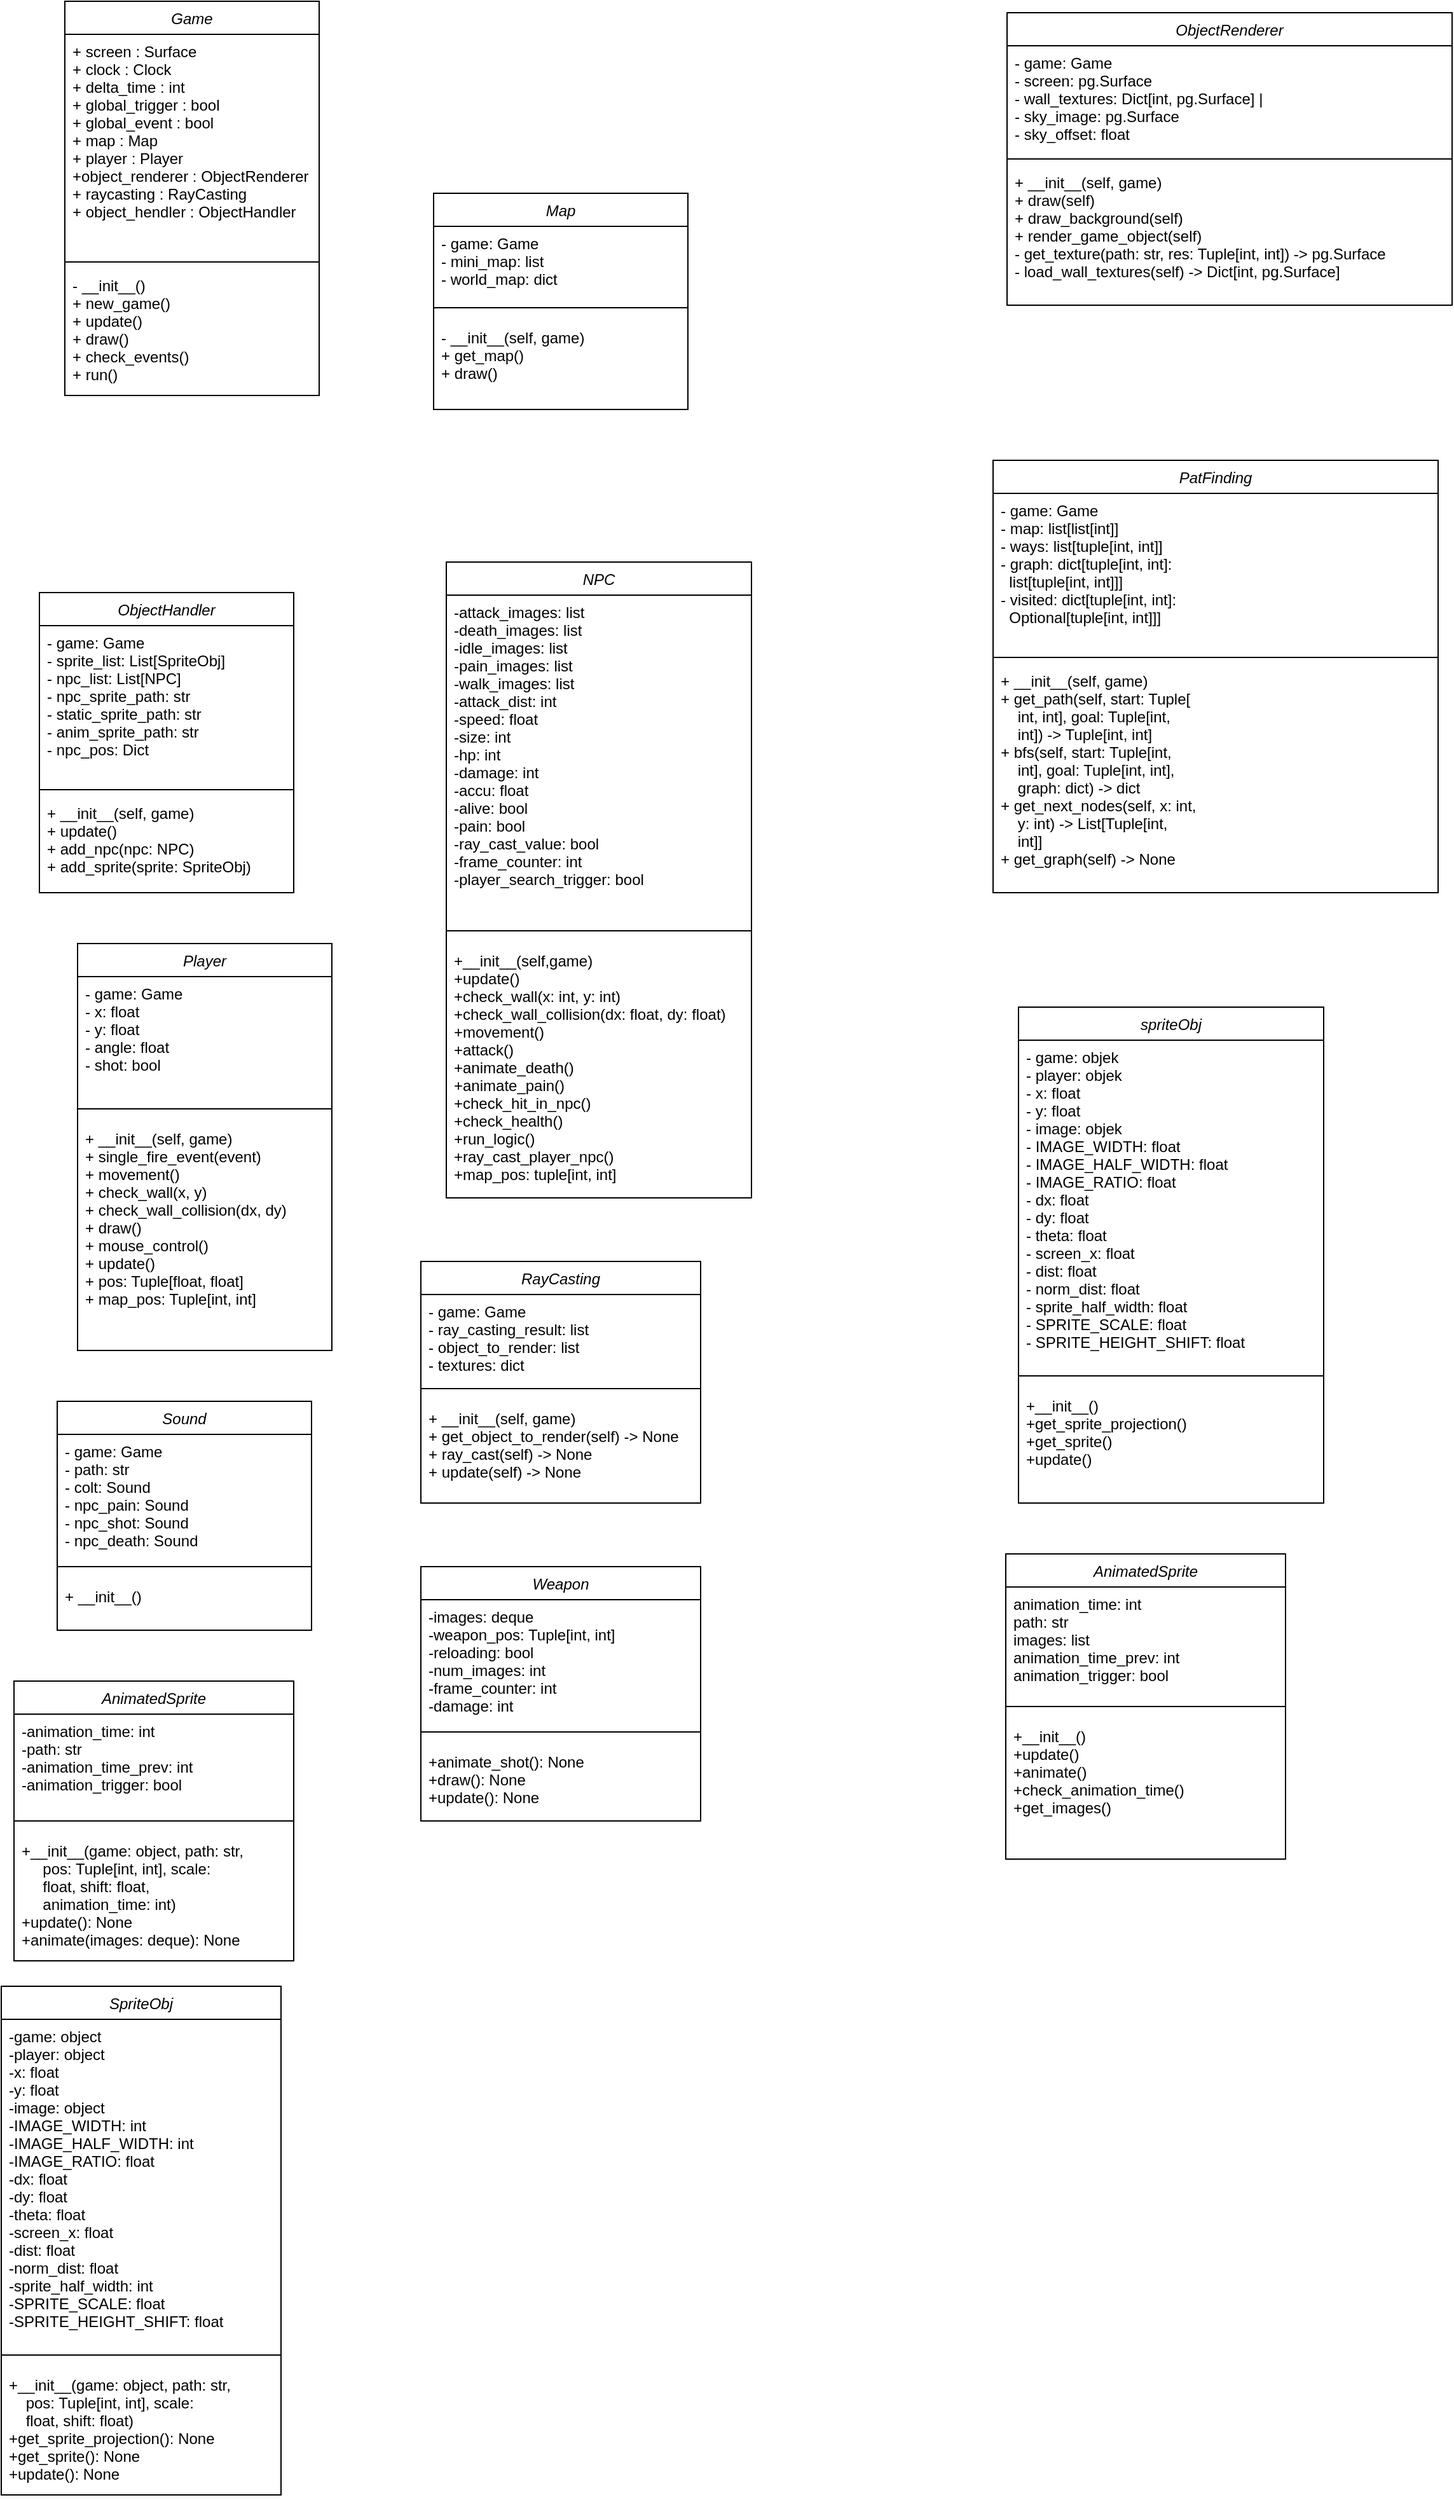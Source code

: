 <mxfile version="21.3.0" type="device">
  <diagram id="C5RBs43oDa-KdzZeNtuy" name="Page-1">
    <mxGraphModel dx="1669" dy="572" grid="1" gridSize="10" guides="1" tooltips="1" connect="1" arrows="1" fold="1" page="1" pageScale="1" pageWidth="827" pageHeight="1169" math="0" shadow="0">
      <root>
        <mxCell id="WIyWlLk6GJQsqaUBKTNV-0" />
        <mxCell id="WIyWlLk6GJQsqaUBKTNV-1" parent="WIyWlLk6GJQsqaUBKTNV-0" />
        <mxCell id="zkfFHV4jXpPFQw0GAbJ--0" value="Game" style="swimlane;fontStyle=2;align=center;verticalAlign=top;childLayout=stackLayout;horizontal=1;startSize=26;horizontalStack=0;resizeParent=1;resizeLast=0;collapsible=1;marginBottom=0;rounded=0;shadow=0;strokeWidth=1;" parent="WIyWlLk6GJQsqaUBKTNV-1" vertex="1">
          <mxGeometry x="220" y="119" width="200" height="310" as="geometry">
            <mxRectangle x="230" y="140" width="160" height="26" as="alternateBounds" />
          </mxGeometry>
        </mxCell>
        <mxCell id="zkfFHV4jXpPFQw0GAbJ--1" value="+ screen : Surface&#xa;+ clock : Clock&#xa;+ delta_time : int&#xa;+ global_trigger : bool&#xa;+ global_event : bool&#xa;+ map : Map&#xa;+ player : Player&#xa;+object_renderer : ObjectRenderer&#xa;+ raycasting : RayCasting&#xa;+ object_hendler : ObjectHandler&#xa;" style="text;align=left;verticalAlign=top;spacingLeft=4;spacingRight=4;overflow=hidden;rotatable=0;points=[[0,0.5],[1,0.5]];portConstraint=eastwest;" parent="zkfFHV4jXpPFQw0GAbJ--0" vertex="1">
          <mxGeometry y="26" width="200" height="174" as="geometry" />
        </mxCell>
        <mxCell id="zkfFHV4jXpPFQw0GAbJ--4" value="" style="line;html=1;strokeWidth=1;align=left;verticalAlign=middle;spacingTop=-1;spacingLeft=3;spacingRight=3;rotatable=0;labelPosition=right;points=[];portConstraint=eastwest;" parent="zkfFHV4jXpPFQw0GAbJ--0" vertex="1">
          <mxGeometry y="200" width="200" height="10" as="geometry" />
        </mxCell>
        <mxCell id="zkfFHV4jXpPFQw0GAbJ--5" value="- __init__()&#xa;+ new_game() &#xa;+ update() &#xa;+ draw() &#xa;+ check_events()&#xa;+ run()    " style="text;align=left;verticalAlign=top;spacingLeft=4;spacingRight=4;overflow=hidden;rotatable=0;points=[[0,0.5],[1,0.5]];portConstraint=eastwest;" parent="zkfFHV4jXpPFQw0GAbJ--0" vertex="1">
          <mxGeometry y="210" width="200" height="100" as="geometry" />
        </mxCell>
        <mxCell id="Txi0lYVym0FXdeaWAp7w-17" value="ObjectHandler" style="swimlane;fontStyle=2;align=center;verticalAlign=top;childLayout=stackLayout;horizontal=1;startSize=26;horizontalStack=0;resizeParent=1;resizeLast=0;collapsible=1;marginBottom=0;rounded=0;shadow=0;strokeWidth=1;" vertex="1" parent="WIyWlLk6GJQsqaUBKTNV-1">
          <mxGeometry x="200" y="584" width="200" height="236" as="geometry">
            <mxRectangle x="230" y="140" width="160" height="26" as="alternateBounds" />
          </mxGeometry>
        </mxCell>
        <mxCell id="Txi0lYVym0FXdeaWAp7w-18" value="- game: Game &#xa;- sprite_list: List[SpriteObj] &#xa;- npc_list: List[NPC] &#xa;- npc_sprite_path: str &#xa;- static_sprite_path: str &#xa;- anim_sprite_path: str &#xa;- npc_pos: Dict                       " style="text;align=left;verticalAlign=top;spacingLeft=4;spacingRight=4;overflow=hidden;rotatable=0;points=[[0,0.5],[1,0.5]];portConstraint=eastwest;" vertex="1" parent="Txi0lYVym0FXdeaWAp7w-17">
          <mxGeometry y="26" width="200" height="124" as="geometry" />
        </mxCell>
        <mxCell id="Txi0lYVym0FXdeaWAp7w-19" value="" style="line;html=1;strokeWidth=1;align=left;verticalAlign=middle;spacingTop=-1;spacingLeft=3;spacingRight=3;rotatable=0;labelPosition=right;points=[];portConstraint=eastwest;" vertex="1" parent="Txi0lYVym0FXdeaWAp7w-17">
          <mxGeometry y="150" width="200" height="10" as="geometry" />
        </mxCell>
        <mxCell id="Txi0lYVym0FXdeaWAp7w-20" value=" + __init__(self, game) &#xa;+ update() &#xa;+ add_npc(npc: NPC) &#xa;+ add_sprite(sprite: SpriteObj)" style="text;align=left;verticalAlign=top;spacingLeft=4;spacingRight=4;overflow=hidden;rotatable=0;points=[[0,0.5],[1,0.5]];portConstraint=eastwest;" vertex="1" parent="Txi0lYVym0FXdeaWAp7w-17">
          <mxGeometry y="160" width="200" height="60" as="geometry" />
        </mxCell>
        <mxCell id="Txi0lYVym0FXdeaWAp7w-21" value="NPC" style="swimlane;fontStyle=2;align=center;verticalAlign=top;childLayout=stackLayout;horizontal=1;startSize=26;horizontalStack=0;resizeParent=1;resizeLast=0;collapsible=1;marginBottom=0;rounded=0;shadow=0;strokeWidth=1;" vertex="1" parent="WIyWlLk6GJQsqaUBKTNV-1">
          <mxGeometry x="520" y="560" width="240" height="500" as="geometry">
            <mxRectangle x="230" y="140" width="160" height="26" as="alternateBounds" />
          </mxGeometry>
        </mxCell>
        <mxCell id="Txi0lYVym0FXdeaWAp7w-22" value="-attack_images: list &#xa;-death_images: list&#xa;-idle_images: list &#xa;-pain_images: list &#xa;-walk_images: list &#xa;-attack_dist: int &#xa;-speed: float &#xa;-size: int &#xa;-hp: int &#xa;-damage: int &#xa;-accu: float &#xa;-alive: bool &#xa;-pain: bool &#xa;-ray_cast_value: bool&#xa;-frame_counter: int &#xa;-player_search_trigger: bool" style="text;align=left;verticalAlign=top;spacingLeft=4;spacingRight=4;overflow=hidden;rotatable=0;points=[[0,0.5],[1,0.5]];portConstraint=eastwest;" vertex="1" parent="Txi0lYVym0FXdeaWAp7w-21">
          <mxGeometry y="26" width="240" height="254" as="geometry" />
        </mxCell>
        <mxCell id="Txi0lYVym0FXdeaWAp7w-23" value="" style="line;html=1;strokeWidth=1;align=left;verticalAlign=middle;spacingTop=-1;spacingLeft=3;spacingRight=3;rotatable=0;labelPosition=right;points=[];portConstraint=eastwest;" vertex="1" parent="Txi0lYVym0FXdeaWAp7w-21">
          <mxGeometry y="280" width="240" height="20" as="geometry" />
        </mxCell>
        <mxCell id="Txi0lYVym0FXdeaWAp7w-24" value="+__init__(self,game)&#xa;+update() &#xa;+check_wall(x: int, y: int) &#xa;+check_wall_collision(dx: float, dy: float) &#xa;+movement() &#xa;+attack() &#xa;+animate_death() &#xa;+animate_pain() &#xa;+check_hit_in_npc() &#xa;+check_health() &#xa;+run_logic() &#xa;+ray_cast_player_npc() &#xa;+map_pos: tuple[int, int] " style="text;align=left;verticalAlign=top;spacingLeft=4;spacingRight=4;overflow=hidden;rotatable=0;points=[[0,0.5],[1,0.5]];portConstraint=eastwest;" vertex="1" parent="Txi0lYVym0FXdeaWAp7w-21">
          <mxGeometry y="300" width="240" height="200" as="geometry" />
        </mxCell>
        <mxCell id="Txi0lYVym0FXdeaWAp7w-25" value="Map" style="swimlane;fontStyle=2;align=center;verticalAlign=top;childLayout=stackLayout;horizontal=1;startSize=26;horizontalStack=0;resizeParent=1;resizeLast=0;collapsible=1;marginBottom=0;rounded=0;shadow=0;strokeWidth=1;" vertex="1" parent="WIyWlLk6GJQsqaUBKTNV-1">
          <mxGeometry x="510" y="270" width="200" height="170" as="geometry">
            <mxRectangle x="230" y="140" width="160" height="26" as="alternateBounds" />
          </mxGeometry>
        </mxCell>
        <mxCell id="Txi0lYVym0FXdeaWAp7w-26" value="- game: Game&#xa;- mini_map: list&#xa;- world_map: dict" style="text;align=left;verticalAlign=top;spacingLeft=4;spacingRight=4;overflow=hidden;rotatable=0;points=[[0,0.5],[1,0.5]];portConstraint=eastwest;" vertex="1" parent="Txi0lYVym0FXdeaWAp7w-25">
          <mxGeometry y="26" width="200" height="54" as="geometry" />
        </mxCell>
        <mxCell id="Txi0lYVym0FXdeaWAp7w-27" value="" style="line;html=1;strokeWidth=1;align=left;verticalAlign=middle;spacingTop=-1;spacingLeft=3;spacingRight=3;rotatable=0;labelPosition=right;points=[];portConstraint=eastwest;" vertex="1" parent="Txi0lYVym0FXdeaWAp7w-25">
          <mxGeometry y="80" width="200" height="20" as="geometry" />
        </mxCell>
        <mxCell id="Txi0lYVym0FXdeaWAp7w-28" value="- __init__(self, game)&#xa;+ get_map()&#xa;+ draw()" style="text;align=left;verticalAlign=top;spacingLeft=4;spacingRight=4;overflow=hidden;rotatable=0;points=[[0,0.5],[1,0.5]];portConstraint=eastwest;" vertex="1" parent="Txi0lYVym0FXdeaWAp7w-25">
          <mxGeometry y="100" width="200" height="70" as="geometry" />
        </mxCell>
        <mxCell id="Txi0lYVym0FXdeaWAp7w-29" value="ObjectRenderer" style="swimlane;fontStyle=2;align=center;verticalAlign=top;childLayout=stackLayout;horizontal=1;startSize=26;horizontalStack=0;resizeParent=1;resizeLast=0;collapsible=1;marginBottom=0;rounded=0;shadow=0;strokeWidth=1;" vertex="1" parent="WIyWlLk6GJQsqaUBKTNV-1">
          <mxGeometry x="961" y="128" width="350" height="230" as="geometry">
            <mxRectangle x="230" y="140" width="160" height="26" as="alternateBounds" />
          </mxGeometry>
        </mxCell>
        <mxCell id="Txi0lYVym0FXdeaWAp7w-30" value="- game: Game &#xa;- screen: pg.Surface &#xa;- wall_textures: Dict[int, pg.Surface] |&#xa;- sky_image: pg.Surface &#xa;- sky_offset: float" style="text;align=left;verticalAlign=top;spacingLeft=4;spacingRight=4;overflow=hidden;rotatable=0;points=[[0,0.5],[1,0.5]];portConstraint=eastwest;" vertex="1" parent="Txi0lYVym0FXdeaWAp7w-29">
          <mxGeometry y="26" width="350" height="84" as="geometry" />
        </mxCell>
        <mxCell id="Txi0lYVym0FXdeaWAp7w-31" value="" style="line;html=1;strokeWidth=1;align=left;verticalAlign=middle;spacingTop=-1;spacingLeft=3;spacingRight=3;rotatable=0;labelPosition=right;points=[];portConstraint=eastwest;" vertex="1" parent="Txi0lYVym0FXdeaWAp7w-29">
          <mxGeometry y="110" width="350" height="10" as="geometry" />
        </mxCell>
        <mxCell id="Txi0lYVym0FXdeaWAp7w-32" value="+ __init__(self, game) &#xa;+ draw(self) &#xa;+ draw_background(self) &#xa;+ render_game_object(self) &#xa;- get_texture(path: str, res: Tuple[int, int]) -&gt; pg.Surface &#xa;- load_wall_textures(self) -&gt; Dict[int, pg.Surface] " style="text;align=left;verticalAlign=top;spacingLeft=4;spacingRight=4;overflow=hidden;rotatable=0;points=[[0,0.5],[1,0.5]];portConstraint=eastwest;" vertex="1" parent="Txi0lYVym0FXdeaWAp7w-29">
          <mxGeometry y="120" width="350" height="110" as="geometry" />
        </mxCell>
        <mxCell id="Txi0lYVym0FXdeaWAp7w-35" value="PatFinding" style="swimlane;fontStyle=2;align=center;verticalAlign=top;childLayout=stackLayout;horizontal=1;startSize=26;horizontalStack=0;resizeParent=1;resizeLast=0;collapsible=1;marginBottom=0;rounded=0;shadow=0;strokeWidth=1;" vertex="1" parent="WIyWlLk6GJQsqaUBKTNV-1">
          <mxGeometry x="950" y="480" width="350" height="340" as="geometry">
            <mxRectangle x="230" y="140" width="160" height="26" as="alternateBounds" />
          </mxGeometry>
        </mxCell>
        <mxCell id="Txi0lYVym0FXdeaWAp7w-36" value="- game: Game &#xa;- map: list[list[int]] &#xa;- ways: list[tuple[int, int]] &#xa;- graph: dict[tuple[int, int]: &#xa;  list[tuple[int, int]]] &#xa;- visited: dict[tuple[int, int]:&#xa;  Optional[tuple[int, int]]]" style="text;align=left;verticalAlign=top;spacingLeft=4;spacingRight=4;overflow=hidden;rotatable=0;points=[[0,0.5],[1,0.5]];portConstraint=eastwest;" vertex="1" parent="Txi0lYVym0FXdeaWAp7w-35">
          <mxGeometry y="26" width="350" height="124" as="geometry" />
        </mxCell>
        <mxCell id="Txi0lYVym0FXdeaWAp7w-37" value="" style="line;html=1;strokeWidth=1;align=left;verticalAlign=middle;spacingTop=-1;spacingLeft=3;spacingRight=3;rotatable=0;labelPosition=right;points=[];portConstraint=eastwest;" vertex="1" parent="Txi0lYVym0FXdeaWAp7w-35">
          <mxGeometry y="150" width="350" height="10" as="geometry" />
        </mxCell>
        <mxCell id="Txi0lYVym0FXdeaWAp7w-38" value="+ __init__(self, game) &#xa;+ get_path(self, start: Tuple[ &#xa;    int, int], goal: Tuple[int, &#xa;    int]) -&gt; Tuple[int, int] &#xa;+ bfs(self, start: Tuple[int, &#xa;    int], goal: Tuple[int, int], &#xa;    graph: dict) -&gt; dict &#xa;+ get_next_nodes(self, x: int, &#xa;    y: int) -&gt; List[Tuple[int, &#xa;    int]] &#xa;+ get_graph(self) -&gt; None" style="text;align=left;verticalAlign=top;spacingLeft=4;spacingRight=4;overflow=hidden;rotatable=0;points=[[0,0.5],[1,0.5]];portConstraint=eastwest;" vertex="1" parent="Txi0lYVym0FXdeaWAp7w-35">
          <mxGeometry y="160" width="350" height="170" as="geometry" />
        </mxCell>
        <mxCell id="Txi0lYVym0FXdeaWAp7w-41" value="Player" style="swimlane;fontStyle=2;align=center;verticalAlign=top;childLayout=stackLayout;horizontal=1;startSize=26;horizontalStack=0;resizeParent=1;resizeLast=0;collapsible=1;marginBottom=0;rounded=0;shadow=0;strokeWidth=1;" vertex="1" parent="WIyWlLk6GJQsqaUBKTNV-1">
          <mxGeometry x="230" y="860" width="200" height="320" as="geometry">
            <mxRectangle x="230" y="140" width="160" height="26" as="alternateBounds" />
          </mxGeometry>
        </mxCell>
        <mxCell id="Txi0lYVym0FXdeaWAp7w-42" value="- game: Game &#xa;- x: float &#xa;- y: float &#xa;- angle: float &#xa;- shot: bool " style="text;align=left;verticalAlign=top;spacingLeft=4;spacingRight=4;overflow=hidden;rotatable=0;points=[[0,0.5],[1,0.5]];portConstraint=eastwest;" vertex="1" parent="Txi0lYVym0FXdeaWAp7w-41">
          <mxGeometry y="26" width="200" height="94" as="geometry" />
        </mxCell>
        <mxCell id="Txi0lYVym0FXdeaWAp7w-43" value="" style="line;html=1;strokeWidth=1;align=left;verticalAlign=middle;spacingTop=-1;spacingLeft=3;spacingRight=3;rotatable=0;labelPosition=right;points=[];portConstraint=eastwest;" vertex="1" parent="Txi0lYVym0FXdeaWAp7w-41">
          <mxGeometry y="120" width="200" height="20" as="geometry" />
        </mxCell>
        <mxCell id="Txi0lYVym0FXdeaWAp7w-44" value="+ __init__(self, game) &#xa;+ single_fire_event(event) &#xa;+ movement() &#xa;+ check_wall(x, y) &#xa;+ check_wall_collision(dx, dy) &#xa;+ draw() &#xa;+ mouse_control() &#xa;+ update() &#xa;+ pos: Tuple[float, float] &#xa;+ map_pos: Tuple[int, int]" style="text;align=left;verticalAlign=top;spacingLeft=4;spacingRight=4;overflow=hidden;rotatable=0;points=[[0,0.5],[1,0.5]];portConstraint=eastwest;" vertex="1" parent="Txi0lYVym0FXdeaWAp7w-41">
          <mxGeometry y="140" width="200" height="180" as="geometry" />
        </mxCell>
        <mxCell id="Txi0lYVym0FXdeaWAp7w-45" value="RayCasting" style="swimlane;fontStyle=2;align=center;verticalAlign=top;childLayout=stackLayout;horizontal=1;startSize=26;horizontalStack=0;resizeParent=1;resizeLast=0;collapsible=1;marginBottom=0;rounded=0;shadow=0;strokeWidth=1;" vertex="1" parent="WIyWlLk6GJQsqaUBKTNV-1">
          <mxGeometry x="500" y="1110" width="220" height="190" as="geometry">
            <mxRectangle x="230" y="140" width="160" height="26" as="alternateBounds" />
          </mxGeometry>
        </mxCell>
        <mxCell id="Txi0lYVym0FXdeaWAp7w-46" value="- game: Game &#xa;- ray_casting_result: list &#xa;- object_to_render: list &#xa;- textures: dict" style="text;align=left;verticalAlign=top;spacingLeft=4;spacingRight=4;overflow=hidden;rotatable=0;points=[[0,0.5],[1,0.5]];portConstraint=eastwest;" vertex="1" parent="Txi0lYVym0FXdeaWAp7w-45">
          <mxGeometry y="26" width="220" height="64" as="geometry" />
        </mxCell>
        <mxCell id="Txi0lYVym0FXdeaWAp7w-47" value="" style="line;html=1;strokeWidth=1;align=left;verticalAlign=middle;spacingTop=-1;spacingLeft=3;spacingRight=3;rotatable=0;labelPosition=right;points=[];portConstraint=eastwest;" vertex="1" parent="Txi0lYVym0FXdeaWAp7w-45">
          <mxGeometry y="90" width="220" height="20" as="geometry" />
        </mxCell>
        <mxCell id="Txi0lYVym0FXdeaWAp7w-48" value="+ __init__(self, game) &#xa;+ get_object_to_render(self) -&gt; None &#xa;+ ray_cast(self) -&gt; None &#xa;+ update(self) -&gt; None" style="text;align=left;verticalAlign=top;spacingLeft=4;spacingRight=4;overflow=hidden;rotatable=0;points=[[0,0.5],[1,0.5]];portConstraint=eastwest;" vertex="1" parent="Txi0lYVym0FXdeaWAp7w-45">
          <mxGeometry y="110" width="220" height="80" as="geometry" />
        </mxCell>
        <mxCell id="Txi0lYVym0FXdeaWAp7w-49" value="Sound" style="swimlane;fontStyle=2;align=center;verticalAlign=top;childLayout=stackLayout;horizontal=1;startSize=26;horizontalStack=0;resizeParent=1;resizeLast=0;collapsible=1;marginBottom=0;rounded=0;shadow=0;strokeWidth=1;" vertex="1" parent="WIyWlLk6GJQsqaUBKTNV-1">
          <mxGeometry x="214" y="1220" width="200" height="180" as="geometry">
            <mxRectangle x="230" y="140" width="160" height="26" as="alternateBounds" />
          </mxGeometry>
        </mxCell>
        <mxCell id="Txi0lYVym0FXdeaWAp7w-50" value="- game: Game&#xa;- path: str&#xa;- colt: Sound&#xa;- npc_pain: Sound&#xa;- npc_shot: Sound&#xa;- npc_death: Sound" style="text;align=left;verticalAlign=top;spacingLeft=4;spacingRight=4;overflow=hidden;rotatable=0;points=[[0,0.5],[1,0.5]];portConstraint=eastwest;" vertex="1" parent="Txi0lYVym0FXdeaWAp7w-49">
          <mxGeometry y="26" width="200" height="94" as="geometry" />
        </mxCell>
        <mxCell id="Txi0lYVym0FXdeaWAp7w-51" value="" style="line;html=1;strokeWidth=1;align=left;verticalAlign=middle;spacingTop=-1;spacingLeft=3;spacingRight=3;rotatable=0;labelPosition=right;points=[];portConstraint=eastwest;" vertex="1" parent="Txi0lYVym0FXdeaWAp7w-49">
          <mxGeometry y="120" width="200" height="20" as="geometry" />
        </mxCell>
        <mxCell id="Txi0lYVym0FXdeaWAp7w-52" value="+ __init__()" style="text;align=left;verticalAlign=top;spacingLeft=4;spacingRight=4;overflow=hidden;rotatable=0;points=[[0,0.5],[1,0.5]];portConstraint=eastwest;" vertex="1" parent="Txi0lYVym0FXdeaWAp7w-49">
          <mxGeometry y="140" width="200" height="40" as="geometry" />
        </mxCell>
        <mxCell id="Txi0lYVym0FXdeaWAp7w-53" value="spriteObj" style="swimlane;fontStyle=2;align=center;verticalAlign=top;childLayout=stackLayout;horizontal=1;startSize=26;horizontalStack=0;resizeParent=1;resizeLast=0;collapsible=1;marginBottom=0;rounded=0;shadow=0;strokeWidth=1;" vertex="1" parent="WIyWlLk6GJQsqaUBKTNV-1">
          <mxGeometry x="970" y="910" width="240" height="390" as="geometry">
            <mxRectangle x="230" y="140" width="160" height="26" as="alternateBounds" />
          </mxGeometry>
        </mxCell>
        <mxCell id="Txi0lYVym0FXdeaWAp7w-54" value="- game: objek&#xa;- player: objek&#xa;- x: float&#xa;- y: float&#xa;- image: objek&#xa;- IMAGE_WIDTH: float&#xa;- IMAGE_HALF_WIDTH: float&#xa;- IMAGE_RATIO: float&#xa;- dx: float&#xa;- dy: float&#xa;- theta: float&#xa;- screen_x: float&#xa;- dist: float&#xa;- norm_dist: float&#xa;- sprite_half_width: float&#xa;- SPRITE_SCALE: float&#xa;- SPRITE_HEIGHT_SHIFT: float" style="text;align=left;verticalAlign=top;spacingLeft=4;spacingRight=4;overflow=hidden;rotatable=0;points=[[0,0.5],[1,0.5]];portConstraint=eastwest;" vertex="1" parent="Txi0lYVym0FXdeaWAp7w-53">
          <mxGeometry y="26" width="240" height="254" as="geometry" />
        </mxCell>
        <mxCell id="Txi0lYVym0FXdeaWAp7w-55" value="" style="line;html=1;strokeWidth=1;align=left;verticalAlign=middle;spacingTop=-1;spacingLeft=3;spacingRight=3;rotatable=0;labelPosition=right;points=[];portConstraint=eastwest;" vertex="1" parent="Txi0lYVym0FXdeaWAp7w-53">
          <mxGeometry y="280" width="240" height="20" as="geometry" />
        </mxCell>
        <mxCell id="Txi0lYVym0FXdeaWAp7w-56" value="+__init__() &#xa;+get_sprite_projection()&#xa;+get_sprite() &#xa;+update() " style="text;align=left;verticalAlign=top;spacingLeft=4;spacingRight=4;overflow=hidden;rotatable=0;points=[[0,0.5],[1,0.5]];portConstraint=eastwest;" vertex="1" parent="Txi0lYVym0FXdeaWAp7w-53">
          <mxGeometry y="300" width="240" height="90" as="geometry" />
        </mxCell>
        <mxCell id="Txi0lYVym0FXdeaWAp7w-57" value="Weapon" style="swimlane;fontStyle=2;align=center;verticalAlign=top;childLayout=stackLayout;horizontal=1;startSize=26;horizontalStack=0;resizeParent=1;resizeLast=0;collapsible=1;marginBottom=0;rounded=0;shadow=0;strokeWidth=1;" vertex="1" parent="WIyWlLk6GJQsqaUBKTNV-1">
          <mxGeometry x="500" y="1350" width="220" height="200" as="geometry">
            <mxRectangle x="230" y="140" width="160" height="26" as="alternateBounds" />
          </mxGeometry>
        </mxCell>
        <mxCell id="Txi0lYVym0FXdeaWAp7w-58" value="-images: deque &#xa;-weapon_pos: Tuple[int, int] &#xa;-reloading: bool &#xa;-num_images: int &#xa;-frame_counter: int &#xa;-damage: int " style="text;align=left;verticalAlign=top;spacingLeft=4;spacingRight=4;overflow=hidden;rotatable=0;points=[[0,0.5],[1,0.5]];portConstraint=eastwest;" vertex="1" parent="Txi0lYVym0FXdeaWAp7w-57">
          <mxGeometry y="26" width="220" height="94" as="geometry" />
        </mxCell>
        <mxCell id="Txi0lYVym0FXdeaWAp7w-59" value="" style="line;html=1;strokeWidth=1;align=left;verticalAlign=middle;spacingTop=-1;spacingLeft=3;spacingRight=3;rotatable=0;labelPosition=right;points=[];portConstraint=eastwest;" vertex="1" parent="Txi0lYVym0FXdeaWAp7w-57">
          <mxGeometry y="120" width="220" height="20" as="geometry" />
        </mxCell>
        <mxCell id="Txi0lYVym0FXdeaWAp7w-60" value="+animate_shot(): None &#xa;+draw(): None &#xa;+update(): None" style="text;align=left;verticalAlign=top;spacingLeft=4;spacingRight=4;overflow=hidden;rotatable=0;points=[[0,0.5],[1,0.5]];portConstraint=eastwest;" vertex="1" parent="Txi0lYVym0FXdeaWAp7w-57">
          <mxGeometry y="140" width="220" height="50" as="geometry" />
        </mxCell>
        <mxCell id="Txi0lYVym0FXdeaWAp7w-62" value="AnimatedSprite" style="swimlane;fontStyle=2;align=center;verticalAlign=top;childLayout=stackLayout;horizontal=1;startSize=26;horizontalStack=0;resizeParent=1;resizeLast=0;collapsible=1;marginBottom=0;rounded=0;shadow=0;strokeWidth=1;" vertex="1" parent="WIyWlLk6GJQsqaUBKTNV-1">
          <mxGeometry x="960" y="1340" width="220" height="240" as="geometry">
            <mxRectangle x="230" y="140" width="160" height="26" as="alternateBounds" />
          </mxGeometry>
        </mxCell>
        <mxCell id="Txi0lYVym0FXdeaWAp7w-63" value="animation_time: int&#xa;path: str&#xa;images: list&#xa;animation_time_prev: int&#xa;animation_trigger: bool" style="text;align=left;verticalAlign=top;spacingLeft=4;spacingRight=4;overflow=hidden;rotatable=0;points=[[0,0.5],[1,0.5]];portConstraint=eastwest;" vertex="1" parent="Txi0lYVym0FXdeaWAp7w-62">
          <mxGeometry y="26" width="220" height="84" as="geometry" />
        </mxCell>
        <mxCell id="Txi0lYVym0FXdeaWAp7w-64" value="" style="line;html=1;strokeWidth=1;align=left;verticalAlign=middle;spacingTop=-1;spacingLeft=3;spacingRight=3;rotatable=0;labelPosition=right;points=[];portConstraint=eastwest;" vertex="1" parent="Txi0lYVym0FXdeaWAp7w-62">
          <mxGeometry y="110" width="220" height="20" as="geometry" />
        </mxCell>
        <mxCell id="Txi0lYVym0FXdeaWAp7w-65" value="+__init__() &#xa;+update() &#xa;+animate() &#xa;+check_animation_time() &#xa;+get_images()" style="text;align=left;verticalAlign=top;spacingLeft=4;spacingRight=4;overflow=hidden;rotatable=0;points=[[0,0.5],[1,0.5]];portConstraint=eastwest;" vertex="1" parent="Txi0lYVym0FXdeaWAp7w-62">
          <mxGeometry y="130" width="220" height="90" as="geometry" />
        </mxCell>
        <mxCell id="Txi0lYVym0FXdeaWAp7w-67" value="SpriteObj" style="swimlane;fontStyle=2;align=center;verticalAlign=top;childLayout=stackLayout;horizontal=1;startSize=26;horizontalStack=0;resizeParent=1;resizeLast=0;collapsible=1;marginBottom=0;rounded=0;shadow=0;strokeWidth=1;" vertex="1" parent="WIyWlLk6GJQsqaUBKTNV-1">
          <mxGeometry x="170" y="1680" width="220" height="400" as="geometry">
            <mxRectangle x="230" y="140" width="160" height="26" as="alternateBounds" />
          </mxGeometry>
        </mxCell>
        <mxCell id="Txi0lYVym0FXdeaWAp7w-68" value="-game: object &#xa;-player: object &#xa;-x: float &#xa;-y: float&#xa;-image: object &#xa;-IMAGE_WIDTH: int &#xa;-IMAGE_HALF_WIDTH: int &#xa;-IMAGE_RATIO: float &#xa;-dx: float &#xa;-dy: float&#xa;-theta: float &#xa;-screen_x: float &#xa;-dist: float &#xa;-norm_dist: float &#xa;-sprite_half_width: int &#xa;-SPRITE_SCALE: float &#xa;-SPRITE_HEIGHT_SHIFT: float" style="text;align=left;verticalAlign=top;spacingLeft=4;spacingRight=4;overflow=hidden;rotatable=0;points=[[0,0.5],[1,0.5]];portConstraint=eastwest;" vertex="1" parent="Txi0lYVym0FXdeaWAp7w-67">
          <mxGeometry y="26" width="220" height="254" as="geometry" />
        </mxCell>
        <mxCell id="Txi0lYVym0FXdeaWAp7w-69" value="" style="line;html=1;strokeWidth=1;align=left;verticalAlign=middle;spacingTop=-1;spacingLeft=3;spacingRight=3;rotatable=0;labelPosition=right;points=[];portConstraint=eastwest;" vertex="1" parent="Txi0lYVym0FXdeaWAp7w-67">
          <mxGeometry y="280" width="220" height="20" as="geometry" />
        </mxCell>
        <mxCell id="Txi0lYVym0FXdeaWAp7w-70" value="+__init__(game: object, path: str, &#xa;    pos: Tuple[int, int], scale: &#xa;    float, shift: float) &#xa;+get_sprite_projection(): None &#xa;+get_sprite(): None &#xa;+update(): None " style="text;align=left;verticalAlign=top;spacingLeft=4;spacingRight=4;overflow=hidden;rotatable=0;points=[[0,0.5],[1,0.5]];portConstraint=eastwest;" vertex="1" parent="Txi0lYVym0FXdeaWAp7w-67">
          <mxGeometry y="300" width="220" height="100" as="geometry" />
        </mxCell>
        <mxCell id="Txi0lYVym0FXdeaWAp7w-71" value="AnimatedSprite" style="swimlane;fontStyle=2;align=center;verticalAlign=top;childLayout=stackLayout;horizontal=1;startSize=26;horizontalStack=0;resizeParent=1;resizeLast=0;collapsible=1;marginBottom=0;rounded=0;shadow=0;strokeWidth=1;" vertex="1" parent="WIyWlLk6GJQsqaUBKTNV-1">
          <mxGeometry x="180" y="1440" width="220" height="220" as="geometry">
            <mxRectangle x="230" y="140" width="160" height="26" as="alternateBounds" />
          </mxGeometry>
        </mxCell>
        <mxCell id="Txi0lYVym0FXdeaWAp7w-72" value="-animation_time: int &#xa;-path: str &#xa;-animation_time_prev: int &#xa;-animation_trigger: bool " style="text;align=left;verticalAlign=top;spacingLeft=4;spacingRight=4;overflow=hidden;rotatable=0;points=[[0,0.5],[1,0.5]];portConstraint=eastwest;" vertex="1" parent="Txi0lYVym0FXdeaWAp7w-71">
          <mxGeometry y="26" width="220" height="74" as="geometry" />
        </mxCell>
        <mxCell id="Txi0lYVym0FXdeaWAp7w-73" value="" style="line;html=1;strokeWidth=1;align=left;verticalAlign=middle;spacingTop=-1;spacingLeft=3;spacingRight=3;rotatable=0;labelPosition=right;points=[];portConstraint=eastwest;" vertex="1" parent="Txi0lYVym0FXdeaWAp7w-71">
          <mxGeometry y="100" width="220" height="20" as="geometry" />
        </mxCell>
        <mxCell id="Txi0lYVym0FXdeaWAp7w-74" value="+__init__(game: object, path: str, &#xa;     pos: Tuple[int, int], scale: &#xa;     float, shift: float, &#xa;     animation_time: int) &#xa;+update(): None &#xa;+animate(images: deque): None" style="text;align=left;verticalAlign=top;spacingLeft=4;spacingRight=4;overflow=hidden;rotatable=0;points=[[0,0.5],[1,0.5]];portConstraint=eastwest;" vertex="1" parent="Txi0lYVym0FXdeaWAp7w-71">
          <mxGeometry y="120" width="220" height="100" as="geometry" />
        </mxCell>
      </root>
    </mxGraphModel>
  </diagram>
</mxfile>
